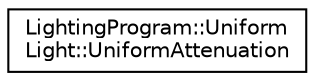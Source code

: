 digraph "Graphical Class Hierarchy"
{
 // INTERACTIVE_SVG=YES
 // LATEX_PDF_SIZE
  edge [fontname="Helvetica",fontsize="10",labelfontname="Helvetica",labelfontsize="10"];
  node [fontname="Helvetica",fontsize="10",shape=record];
  rankdir="LR";
  Node0 [label="LightingProgram::Uniform\lLight::UniformAttenuation",height=0.2,width=0.4,color="black", fillcolor="white", style="filled",URL="$struct_lighting_program_1_1_uniform_light_1_1_uniform_attenuation.html",tooltip=" "];
}
